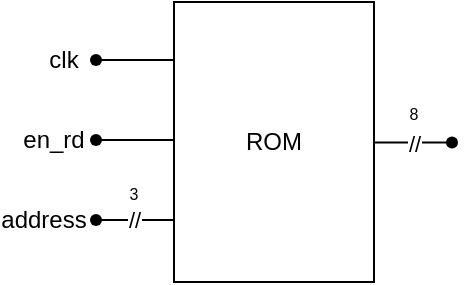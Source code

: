 <mxfile version="24.7.17">
  <diagram name="Pagina-1" id="it2Wc_w_681ZpKwTDS-g">
    <mxGraphModel dx="843" dy="611" grid="1" gridSize="10" guides="1" tooltips="1" connect="1" arrows="1" fold="1" page="1" pageScale="1" pageWidth="827" pageHeight="1169" math="0" shadow="0">
      <root>
        <mxCell id="0" />
        <mxCell id="1" parent="0" />
        <mxCell id="pqgvHlL8sNMpQoRyoC4w-2" value="" style="group;rotation=90;" vertex="1" connectable="0" parent="1">
          <mxGeometry x="340" y="350" width="20" height="57.5" as="geometry" />
        </mxCell>
        <mxCell id="pqgvHlL8sNMpQoRyoC4w-3" value="" style="endArrow=none;html=1;rounded=0;fillColor=#e1d5e7;strokeColor=#000000;" edge="1" parent="pqgvHlL8sNMpQoRyoC4w-2" source="pqgvHlL8sNMpQoRyoC4w-4">
          <mxGeometry width="50" height="50" relative="1" as="geometry">
            <mxPoint x="9" y="29" as="sourcePoint" />
            <mxPoint x="39" y="29" as="targetPoint" />
          </mxGeometry>
        </mxCell>
        <mxCell id="pqgvHlL8sNMpQoRyoC4w-4" value="" style="shape=waypoint;sketch=0;fillStyle=solid;size=6;pointerEvents=1;points=[];fillColor=#e1d5e7;resizable=0;rotatable=0;perimeter=centerPerimeter;snapToPoint=1;strokeColor=#000000;rotation=90;" vertex="1" parent="pqgvHlL8sNMpQoRyoC4w-2">
          <mxGeometry x="-19" y="19" width="20" height="20" as="geometry" />
        </mxCell>
        <mxCell id="pqgvHlL8sNMpQoRyoC4w-11" value="clk" style="text;html=1;align=center;verticalAlign=middle;whiteSpace=wrap;rounded=0;" vertex="1" parent="pqgvHlL8sNMpQoRyoC4w-2">
          <mxGeometry x="-40" y="14" width="30" height="30" as="geometry" />
        </mxCell>
        <mxCell id="pqgvHlL8sNMpQoRyoC4w-5" value="" style="group;rotation=90;" vertex="1" connectable="0" parent="1">
          <mxGeometry x="340" y="390" width="20" height="57.5" as="geometry" />
        </mxCell>
        <mxCell id="pqgvHlL8sNMpQoRyoC4w-6" value="" style="endArrow=none;html=1;rounded=0;fillColor=#e1d5e7;strokeColor=#000000;" edge="1" parent="pqgvHlL8sNMpQoRyoC4w-5" source="pqgvHlL8sNMpQoRyoC4w-7">
          <mxGeometry width="50" height="50" relative="1" as="geometry">
            <mxPoint x="9" y="29" as="sourcePoint" />
            <mxPoint x="39" y="29" as="targetPoint" />
          </mxGeometry>
        </mxCell>
        <mxCell id="pqgvHlL8sNMpQoRyoC4w-7" value="" style="shape=waypoint;sketch=0;fillStyle=solid;size=6;pointerEvents=1;points=[];fillColor=#e1d5e7;resizable=0;rotatable=0;perimeter=centerPerimeter;snapToPoint=1;strokeColor=#000000;rotation=90;" vertex="1" parent="pqgvHlL8sNMpQoRyoC4w-5">
          <mxGeometry x="-19" y="19" width="20" height="20" as="geometry" />
        </mxCell>
        <mxCell id="pqgvHlL8sNMpQoRyoC4w-8" value="" style="group;rotation=90;" vertex="1" connectable="0" parent="1">
          <mxGeometry x="340" y="430" width="20" height="57.5" as="geometry" />
        </mxCell>
        <mxCell id="pqgvHlL8sNMpQoRyoC4w-9" value="" style="endArrow=none;html=1;rounded=0;fillColor=#e1d5e7;strokeColor=#000000;" edge="1" parent="pqgvHlL8sNMpQoRyoC4w-8" source="pqgvHlL8sNMpQoRyoC4w-10">
          <mxGeometry width="50" height="50" relative="1" as="geometry">
            <mxPoint x="9" y="29" as="sourcePoint" />
            <mxPoint x="39" y="29" as="targetPoint" />
          </mxGeometry>
        </mxCell>
        <mxCell id="pqgvHlL8sNMpQoRyoC4w-14" value="//" style="edgeLabel;html=1;align=center;verticalAlign=middle;resizable=0;points=[];" vertex="1" connectable="0" parent="pqgvHlL8sNMpQoRyoC4w-9">
          <mxGeometry x="-0.045" relative="1" as="geometry">
            <mxPoint x="-4" as="offset" />
          </mxGeometry>
        </mxCell>
        <mxCell id="pqgvHlL8sNMpQoRyoC4w-10" value="" style="shape=waypoint;sketch=0;fillStyle=solid;size=6;pointerEvents=1;points=[];fillColor=#e1d5e7;resizable=0;rotatable=0;perimeter=centerPerimeter;snapToPoint=1;strokeColor=#000000;rotation=90;" vertex="1" parent="pqgvHlL8sNMpQoRyoC4w-8">
          <mxGeometry x="-19" y="19" width="20" height="20" as="geometry" />
        </mxCell>
        <mxCell id="pqgvHlL8sNMpQoRyoC4w-12" value="en_rd" style="text;html=1;align=center;verticalAlign=middle;whiteSpace=wrap;rounded=0;" vertex="1" parent="1">
          <mxGeometry x="290" y="403.75" width="40" height="30" as="geometry" />
        </mxCell>
        <mxCell id="pqgvHlL8sNMpQoRyoC4w-13" value="address" style="text;html=1;align=center;verticalAlign=middle;whiteSpace=wrap;rounded=0;" vertex="1" parent="1">
          <mxGeometry x="290" y="443.75" width="30" height="30" as="geometry" />
        </mxCell>
        <mxCell id="pqgvHlL8sNMpQoRyoC4w-15" value="&lt;font style=&quot;font-size: 8px;&quot;&gt;3&lt;/font&gt;" style="text;html=1;align=center;verticalAlign=middle;whiteSpace=wrap;rounded=0;" vertex="1" parent="1">
          <mxGeometry x="320" y="430" width="60" height="30" as="geometry" />
        </mxCell>
        <mxCell id="pqgvHlL8sNMpQoRyoC4w-16" value="" style="group;rotation=90;flipH=1;" vertex="1" connectable="0" parent="1">
          <mxGeometry x="480" y="391.25" width="20" height="57.5" as="geometry" />
        </mxCell>
        <mxCell id="pqgvHlL8sNMpQoRyoC4w-17" value="" style="endArrow=none;html=1;rounded=0;fillColor=#e1d5e7;strokeColor=#000000;" edge="1" parent="pqgvHlL8sNMpQoRyoC4w-16" source="pqgvHlL8sNMpQoRyoC4w-18">
          <mxGeometry width="50" height="50" relative="1" as="geometry">
            <mxPoint x="11" y="29" as="sourcePoint" />
            <mxPoint x="-19" y="29" as="targetPoint" />
          </mxGeometry>
        </mxCell>
        <mxCell id="pqgvHlL8sNMpQoRyoC4w-20" value="//" style="edgeLabel;html=1;align=center;verticalAlign=middle;resizable=0;points=[];" vertex="1" connectable="0" parent="pqgvHlL8sNMpQoRyoC4w-17">
          <mxGeometry x="-0.189" relative="1" as="geometry">
            <mxPoint as="offset" />
          </mxGeometry>
        </mxCell>
        <mxCell id="pqgvHlL8sNMpQoRyoC4w-18" value="" style="shape=waypoint;sketch=0;fillStyle=solid;size=6;pointerEvents=1;points=[];fillColor=#e1d5e7;resizable=0;rotatable=0;perimeter=centerPerimeter;snapToPoint=1;strokeColor=#000000;rotation=90;" vertex="1" parent="pqgvHlL8sNMpQoRyoC4w-16">
          <mxGeometry x="19" y="19" width="20" height="20" as="geometry" />
        </mxCell>
        <mxCell id="pqgvHlL8sNMpQoRyoC4w-1" value="ROM" style="rounded=0;whiteSpace=wrap;html=1;" vertex="1" parent="1">
          <mxGeometry x="370" y="350" width="100" height="140" as="geometry" />
        </mxCell>
        <mxCell id="pqgvHlL8sNMpQoRyoC4w-21" value="&lt;font style=&quot;font-size: 8px;&quot;&gt;8&lt;/font&gt;" style="text;html=1;align=center;verticalAlign=middle;whiteSpace=wrap;rounded=0;" vertex="1" parent="1">
          <mxGeometry x="460" y="390" width="60" height="30" as="geometry" />
        </mxCell>
      </root>
    </mxGraphModel>
  </diagram>
</mxfile>
